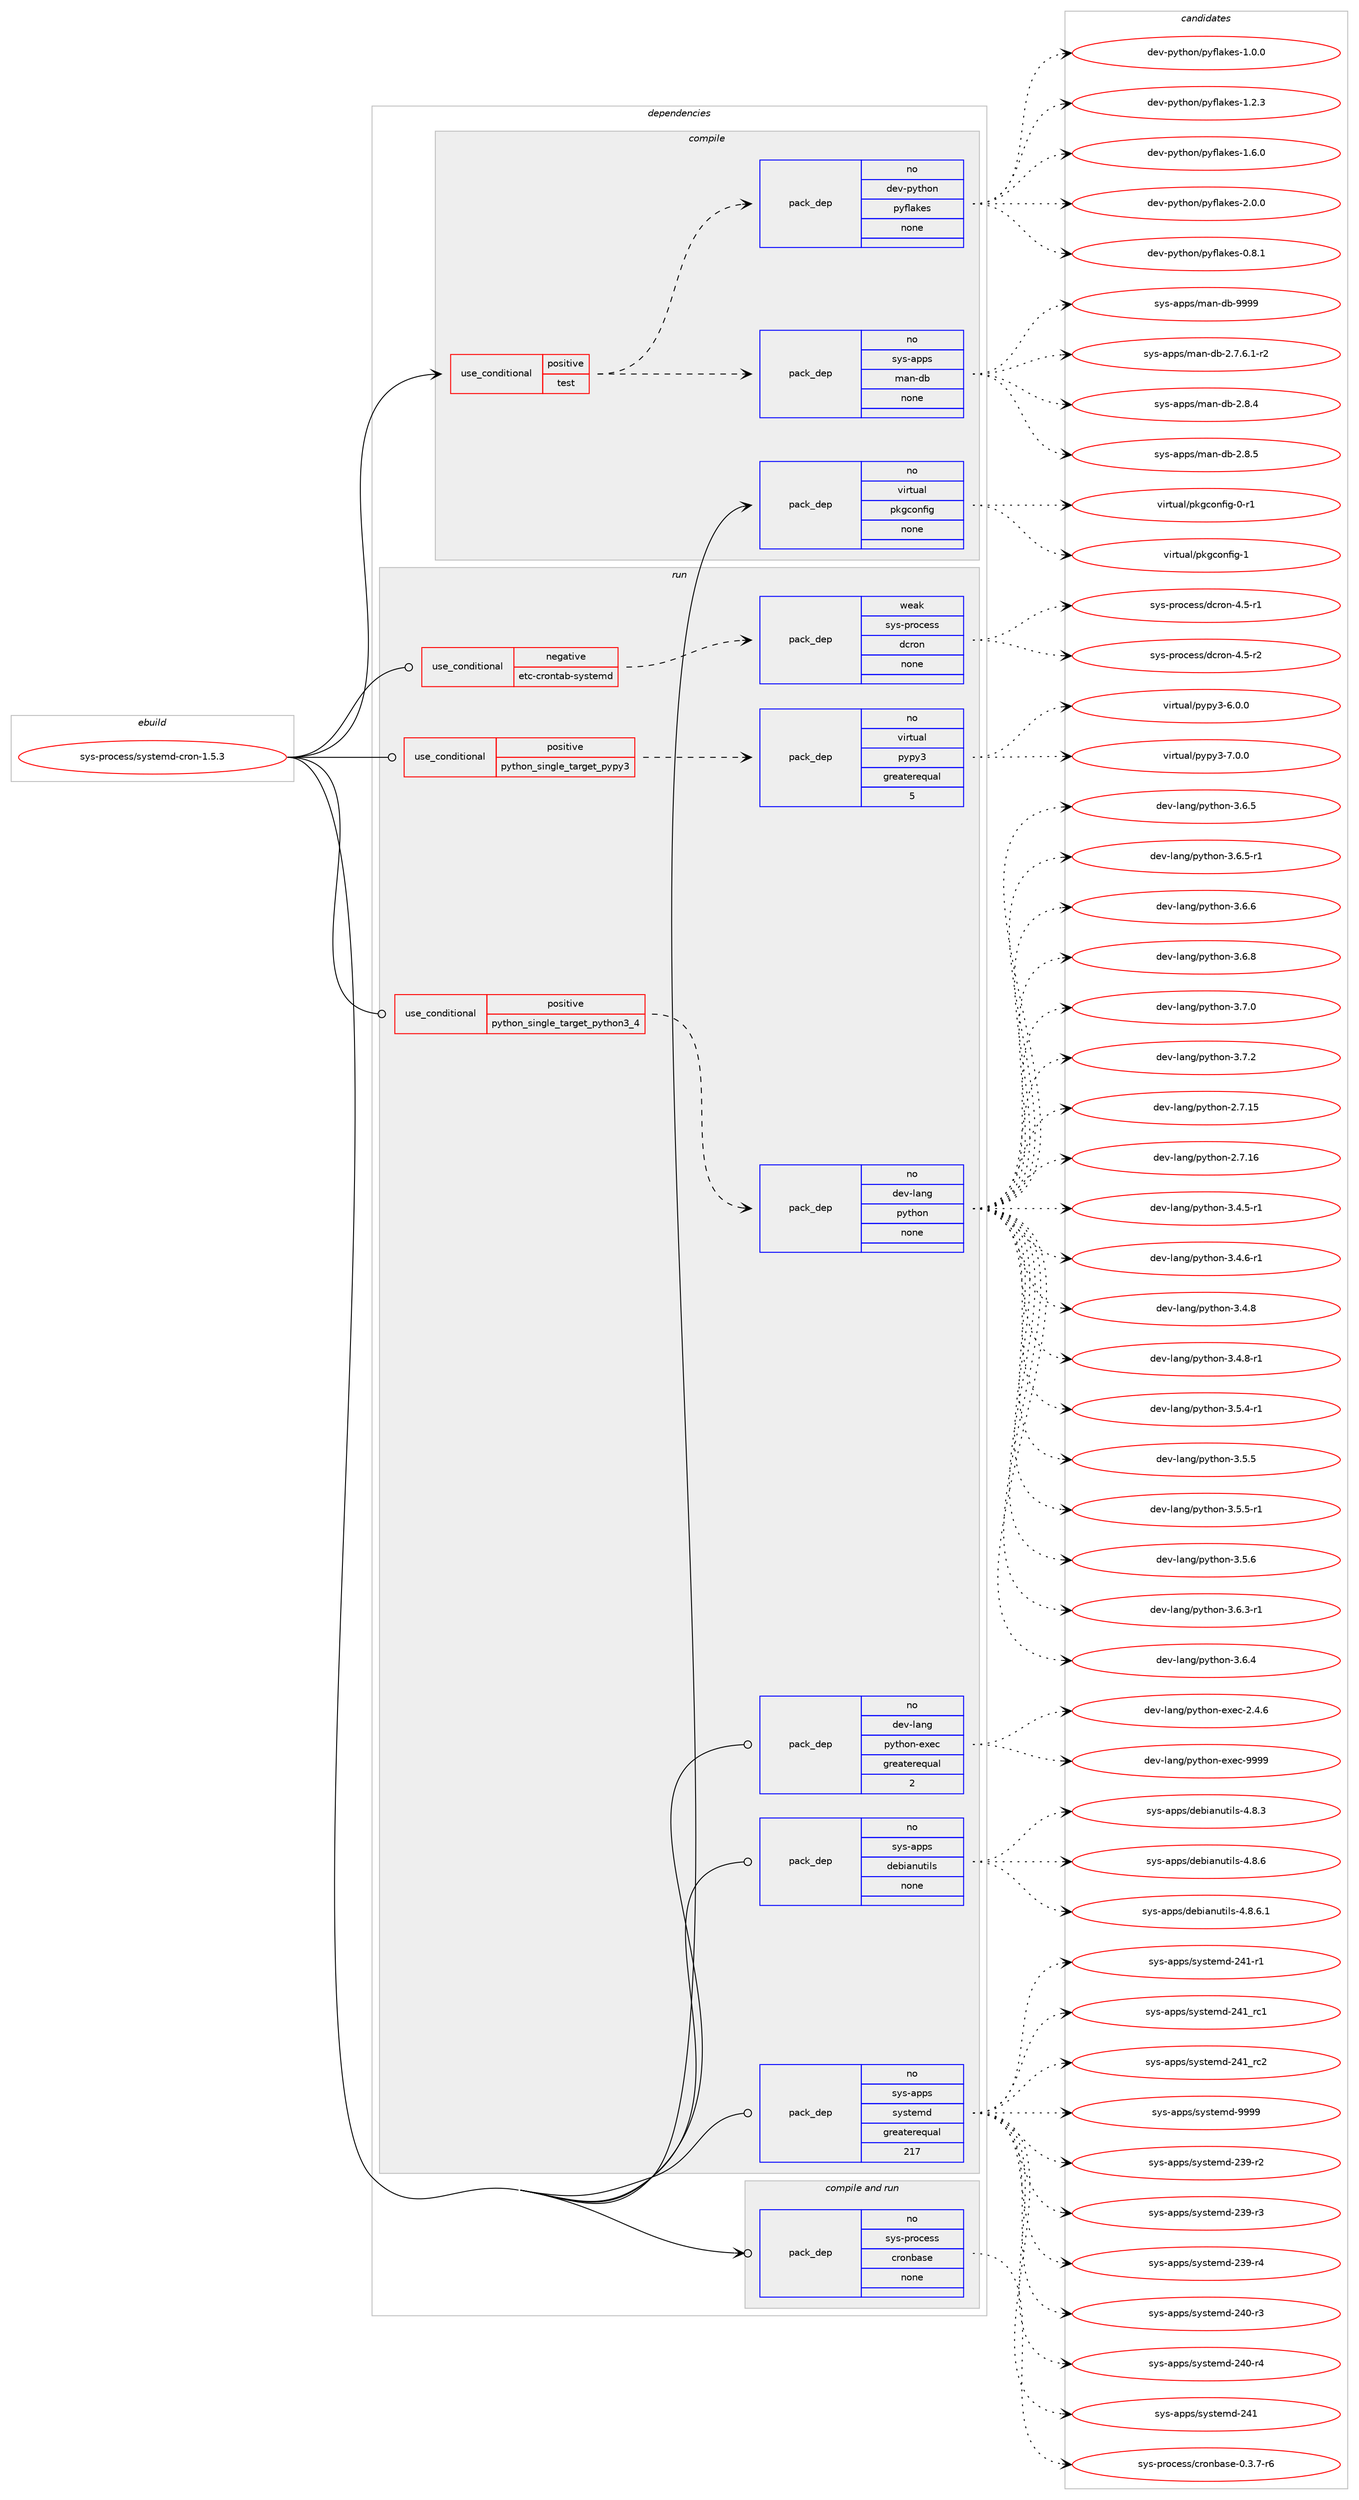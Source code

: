 digraph prolog {

# *************
# Graph options
# *************

newrank=true;
concentrate=true;
compound=true;
graph [rankdir=LR,fontname=Helvetica,fontsize=10,ranksep=1.5];#, ranksep=2.5, nodesep=0.2];
edge  [arrowhead=vee];
node  [fontname=Helvetica,fontsize=10];

# **********
# The ebuild
# **********

subgraph cluster_leftcol {
color=gray;
rank=same;
label=<<i>ebuild</i>>;
id [label="sys-process/systemd-cron-1.5.3", color=red, width=4, href="../sys-process/systemd-cron-1.5.3.svg"];
}

# ****************
# The dependencies
# ****************

subgraph cluster_midcol {
color=gray;
label=<<i>dependencies</i>>;
subgraph cluster_compile {
fillcolor="#eeeeee";
style=filled;
label=<<i>compile</i>>;
subgraph cond462552 {
dependency1740792 [label=<<TABLE BORDER="0" CELLBORDER="1" CELLSPACING="0" CELLPADDING="4"><TR><TD ROWSPAN="3" CELLPADDING="10">use_conditional</TD></TR><TR><TD>positive</TD></TR><TR><TD>test</TD></TR></TABLE>>, shape=none, color=red];
subgraph pack1249460 {
dependency1740793 [label=<<TABLE BORDER="0" CELLBORDER="1" CELLSPACING="0" CELLPADDING="4" WIDTH="220"><TR><TD ROWSPAN="6" CELLPADDING="30">pack_dep</TD></TR><TR><TD WIDTH="110">no</TD></TR><TR><TD>sys-apps</TD></TR><TR><TD>man-db</TD></TR><TR><TD>none</TD></TR><TR><TD></TD></TR></TABLE>>, shape=none, color=blue];
}
dependency1740792:e -> dependency1740793:w [weight=20,style="dashed",arrowhead="vee"];
subgraph pack1249461 {
dependency1740794 [label=<<TABLE BORDER="0" CELLBORDER="1" CELLSPACING="0" CELLPADDING="4" WIDTH="220"><TR><TD ROWSPAN="6" CELLPADDING="30">pack_dep</TD></TR><TR><TD WIDTH="110">no</TD></TR><TR><TD>dev-python</TD></TR><TR><TD>pyflakes</TD></TR><TR><TD>none</TD></TR><TR><TD></TD></TR></TABLE>>, shape=none, color=blue];
}
dependency1740792:e -> dependency1740794:w [weight=20,style="dashed",arrowhead="vee"];
}
id:e -> dependency1740792:w [weight=20,style="solid",arrowhead="vee"];
subgraph pack1249462 {
dependency1740795 [label=<<TABLE BORDER="0" CELLBORDER="1" CELLSPACING="0" CELLPADDING="4" WIDTH="220"><TR><TD ROWSPAN="6" CELLPADDING="30">pack_dep</TD></TR><TR><TD WIDTH="110">no</TD></TR><TR><TD>virtual</TD></TR><TR><TD>pkgconfig</TD></TR><TR><TD>none</TD></TR><TR><TD></TD></TR></TABLE>>, shape=none, color=blue];
}
id:e -> dependency1740795:w [weight=20,style="solid",arrowhead="vee"];
}
subgraph cluster_compileandrun {
fillcolor="#eeeeee";
style=filled;
label=<<i>compile and run</i>>;
subgraph pack1249463 {
dependency1740796 [label=<<TABLE BORDER="0" CELLBORDER="1" CELLSPACING="0" CELLPADDING="4" WIDTH="220"><TR><TD ROWSPAN="6" CELLPADDING="30">pack_dep</TD></TR><TR><TD WIDTH="110">no</TD></TR><TR><TD>sys-process</TD></TR><TR><TD>cronbase</TD></TR><TR><TD>none</TD></TR><TR><TD></TD></TR></TABLE>>, shape=none, color=blue];
}
id:e -> dependency1740796:w [weight=20,style="solid",arrowhead="odotvee"];
}
subgraph cluster_run {
fillcolor="#eeeeee";
style=filled;
label=<<i>run</i>>;
subgraph cond462553 {
dependency1740797 [label=<<TABLE BORDER="0" CELLBORDER="1" CELLSPACING="0" CELLPADDING="4"><TR><TD ROWSPAN="3" CELLPADDING="10">use_conditional</TD></TR><TR><TD>negative</TD></TR><TR><TD>etc-crontab-systemd</TD></TR></TABLE>>, shape=none, color=red];
subgraph pack1249464 {
dependency1740798 [label=<<TABLE BORDER="0" CELLBORDER="1" CELLSPACING="0" CELLPADDING="4" WIDTH="220"><TR><TD ROWSPAN="6" CELLPADDING="30">pack_dep</TD></TR><TR><TD WIDTH="110">weak</TD></TR><TR><TD>sys-process</TD></TR><TR><TD>dcron</TD></TR><TR><TD>none</TD></TR><TR><TD></TD></TR></TABLE>>, shape=none, color=blue];
}
dependency1740797:e -> dependency1740798:w [weight=20,style="dashed",arrowhead="vee"];
}
id:e -> dependency1740797:w [weight=20,style="solid",arrowhead="odot"];
subgraph cond462554 {
dependency1740799 [label=<<TABLE BORDER="0" CELLBORDER="1" CELLSPACING="0" CELLPADDING="4"><TR><TD ROWSPAN="3" CELLPADDING="10">use_conditional</TD></TR><TR><TD>positive</TD></TR><TR><TD>python_single_target_pypy3</TD></TR></TABLE>>, shape=none, color=red];
subgraph pack1249465 {
dependency1740800 [label=<<TABLE BORDER="0" CELLBORDER="1" CELLSPACING="0" CELLPADDING="4" WIDTH="220"><TR><TD ROWSPAN="6" CELLPADDING="30">pack_dep</TD></TR><TR><TD WIDTH="110">no</TD></TR><TR><TD>virtual</TD></TR><TR><TD>pypy3</TD></TR><TR><TD>greaterequal</TD></TR><TR><TD>5</TD></TR></TABLE>>, shape=none, color=blue];
}
dependency1740799:e -> dependency1740800:w [weight=20,style="dashed",arrowhead="vee"];
}
id:e -> dependency1740799:w [weight=20,style="solid",arrowhead="odot"];
subgraph cond462555 {
dependency1740801 [label=<<TABLE BORDER="0" CELLBORDER="1" CELLSPACING="0" CELLPADDING="4"><TR><TD ROWSPAN="3" CELLPADDING="10">use_conditional</TD></TR><TR><TD>positive</TD></TR><TR><TD>python_single_target_python3_4</TD></TR></TABLE>>, shape=none, color=red];
subgraph pack1249466 {
dependency1740802 [label=<<TABLE BORDER="0" CELLBORDER="1" CELLSPACING="0" CELLPADDING="4" WIDTH="220"><TR><TD ROWSPAN="6" CELLPADDING="30">pack_dep</TD></TR><TR><TD WIDTH="110">no</TD></TR><TR><TD>dev-lang</TD></TR><TR><TD>python</TD></TR><TR><TD>none</TD></TR><TR><TD></TD></TR></TABLE>>, shape=none, color=blue];
}
dependency1740801:e -> dependency1740802:w [weight=20,style="dashed",arrowhead="vee"];
}
id:e -> dependency1740801:w [weight=20,style="solid",arrowhead="odot"];
subgraph pack1249467 {
dependency1740803 [label=<<TABLE BORDER="0" CELLBORDER="1" CELLSPACING="0" CELLPADDING="4" WIDTH="220"><TR><TD ROWSPAN="6" CELLPADDING="30">pack_dep</TD></TR><TR><TD WIDTH="110">no</TD></TR><TR><TD>dev-lang</TD></TR><TR><TD>python-exec</TD></TR><TR><TD>greaterequal</TD></TR><TR><TD>2</TD></TR></TABLE>>, shape=none, color=blue];
}
id:e -> dependency1740803:w [weight=20,style="solid",arrowhead="odot"];
subgraph pack1249468 {
dependency1740804 [label=<<TABLE BORDER="0" CELLBORDER="1" CELLSPACING="0" CELLPADDING="4" WIDTH="220"><TR><TD ROWSPAN="6" CELLPADDING="30">pack_dep</TD></TR><TR><TD WIDTH="110">no</TD></TR><TR><TD>sys-apps</TD></TR><TR><TD>debianutils</TD></TR><TR><TD>none</TD></TR><TR><TD></TD></TR></TABLE>>, shape=none, color=blue];
}
id:e -> dependency1740804:w [weight=20,style="solid",arrowhead="odot"];
subgraph pack1249469 {
dependency1740805 [label=<<TABLE BORDER="0" CELLBORDER="1" CELLSPACING="0" CELLPADDING="4" WIDTH="220"><TR><TD ROWSPAN="6" CELLPADDING="30">pack_dep</TD></TR><TR><TD WIDTH="110">no</TD></TR><TR><TD>sys-apps</TD></TR><TR><TD>systemd</TD></TR><TR><TD>greaterequal</TD></TR><TR><TD>217</TD></TR></TABLE>>, shape=none, color=blue];
}
id:e -> dependency1740805:w [weight=20,style="solid",arrowhead="odot"];
}
}

# **************
# The candidates
# **************

subgraph cluster_choices {
rank=same;
color=gray;
label=<<i>candidates</i>>;

subgraph choice1249460 {
color=black;
nodesep=1;
choice11512111545971121121154710997110451009845504655465446494511450 [label="sys-apps/man-db-2.7.6.1-r2", color=red, width=4,href="../sys-apps/man-db-2.7.6.1-r2.svg"];
choice115121115459711211211547109971104510098455046564652 [label="sys-apps/man-db-2.8.4", color=red, width=4,href="../sys-apps/man-db-2.8.4.svg"];
choice115121115459711211211547109971104510098455046564653 [label="sys-apps/man-db-2.8.5", color=red, width=4,href="../sys-apps/man-db-2.8.5.svg"];
choice1151211154597112112115471099711045100984557575757 [label="sys-apps/man-db-9999", color=red, width=4,href="../sys-apps/man-db-9999.svg"];
dependency1740793:e -> choice11512111545971121121154710997110451009845504655465446494511450:w [style=dotted,weight="100"];
dependency1740793:e -> choice115121115459711211211547109971104510098455046564652:w [style=dotted,weight="100"];
dependency1740793:e -> choice115121115459711211211547109971104510098455046564653:w [style=dotted,weight="100"];
dependency1740793:e -> choice1151211154597112112115471099711045100984557575757:w [style=dotted,weight="100"];
}
subgraph choice1249461 {
color=black;
nodesep=1;
choice100101118451121211161041111104711212110210897107101115454846564649 [label="dev-python/pyflakes-0.8.1", color=red, width=4,href="../dev-python/pyflakes-0.8.1.svg"];
choice100101118451121211161041111104711212110210897107101115454946484648 [label="dev-python/pyflakes-1.0.0", color=red, width=4,href="../dev-python/pyflakes-1.0.0.svg"];
choice100101118451121211161041111104711212110210897107101115454946504651 [label="dev-python/pyflakes-1.2.3", color=red, width=4,href="../dev-python/pyflakes-1.2.3.svg"];
choice100101118451121211161041111104711212110210897107101115454946544648 [label="dev-python/pyflakes-1.6.0", color=red, width=4,href="../dev-python/pyflakes-1.6.0.svg"];
choice100101118451121211161041111104711212110210897107101115455046484648 [label="dev-python/pyflakes-2.0.0", color=red, width=4,href="../dev-python/pyflakes-2.0.0.svg"];
dependency1740794:e -> choice100101118451121211161041111104711212110210897107101115454846564649:w [style=dotted,weight="100"];
dependency1740794:e -> choice100101118451121211161041111104711212110210897107101115454946484648:w [style=dotted,weight="100"];
dependency1740794:e -> choice100101118451121211161041111104711212110210897107101115454946504651:w [style=dotted,weight="100"];
dependency1740794:e -> choice100101118451121211161041111104711212110210897107101115454946544648:w [style=dotted,weight="100"];
dependency1740794:e -> choice100101118451121211161041111104711212110210897107101115455046484648:w [style=dotted,weight="100"];
}
subgraph choice1249462 {
color=black;
nodesep=1;
choice11810511411611797108471121071039911111010210510345484511449 [label="virtual/pkgconfig-0-r1", color=red, width=4,href="../virtual/pkgconfig-0-r1.svg"];
choice1181051141161179710847112107103991111101021051034549 [label="virtual/pkgconfig-1", color=red, width=4,href="../virtual/pkgconfig-1.svg"];
dependency1740795:e -> choice11810511411611797108471121071039911111010210510345484511449:w [style=dotted,weight="100"];
dependency1740795:e -> choice1181051141161179710847112107103991111101021051034549:w [style=dotted,weight="100"];
}
subgraph choice1249463 {
color=black;
nodesep=1;
choice1151211154511211411199101115115479911411111098971151014548465146554511454 [label="sys-process/cronbase-0.3.7-r6", color=red, width=4,href="../sys-process/cronbase-0.3.7-r6.svg"];
dependency1740796:e -> choice1151211154511211411199101115115479911411111098971151014548465146554511454:w [style=dotted,weight="100"];
}
subgraph choice1249464 {
color=black;
nodesep=1;
choice11512111545112114111991011151154710099114111110455246534511449 [label="sys-process/dcron-4.5-r1", color=red, width=4,href="../sys-process/dcron-4.5-r1.svg"];
choice11512111545112114111991011151154710099114111110455246534511450 [label="sys-process/dcron-4.5-r2", color=red, width=4,href="../sys-process/dcron-4.5-r2.svg"];
dependency1740798:e -> choice11512111545112114111991011151154710099114111110455246534511449:w [style=dotted,weight="100"];
dependency1740798:e -> choice11512111545112114111991011151154710099114111110455246534511450:w [style=dotted,weight="100"];
}
subgraph choice1249465 {
color=black;
nodesep=1;
choice118105114116117971084711212111212151455446484648 [label="virtual/pypy3-6.0.0", color=red, width=4,href="../virtual/pypy3-6.0.0.svg"];
choice118105114116117971084711212111212151455546484648 [label="virtual/pypy3-7.0.0", color=red, width=4,href="../virtual/pypy3-7.0.0.svg"];
dependency1740800:e -> choice118105114116117971084711212111212151455446484648:w [style=dotted,weight="100"];
dependency1740800:e -> choice118105114116117971084711212111212151455546484648:w [style=dotted,weight="100"];
}
subgraph choice1249466 {
color=black;
nodesep=1;
choice10010111845108971101034711212111610411111045504655464953 [label="dev-lang/python-2.7.15", color=red, width=4,href="../dev-lang/python-2.7.15.svg"];
choice10010111845108971101034711212111610411111045504655464954 [label="dev-lang/python-2.7.16", color=red, width=4,href="../dev-lang/python-2.7.16.svg"];
choice1001011184510897110103471121211161041111104551465246534511449 [label="dev-lang/python-3.4.5-r1", color=red, width=4,href="../dev-lang/python-3.4.5-r1.svg"];
choice1001011184510897110103471121211161041111104551465246544511449 [label="dev-lang/python-3.4.6-r1", color=red, width=4,href="../dev-lang/python-3.4.6-r1.svg"];
choice100101118451089711010347112121116104111110455146524656 [label="dev-lang/python-3.4.8", color=red, width=4,href="../dev-lang/python-3.4.8.svg"];
choice1001011184510897110103471121211161041111104551465246564511449 [label="dev-lang/python-3.4.8-r1", color=red, width=4,href="../dev-lang/python-3.4.8-r1.svg"];
choice1001011184510897110103471121211161041111104551465346524511449 [label="dev-lang/python-3.5.4-r1", color=red, width=4,href="../dev-lang/python-3.5.4-r1.svg"];
choice100101118451089711010347112121116104111110455146534653 [label="dev-lang/python-3.5.5", color=red, width=4,href="../dev-lang/python-3.5.5.svg"];
choice1001011184510897110103471121211161041111104551465346534511449 [label="dev-lang/python-3.5.5-r1", color=red, width=4,href="../dev-lang/python-3.5.5-r1.svg"];
choice100101118451089711010347112121116104111110455146534654 [label="dev-lang/python-3.5.6", color=red, width=4,href="../dev-lang/python-3.5.6.svg"];
choice1001011184510897110103471121211161041111104551465446514511449 [label="dev-lang/python-3.6.3-r1", color=red, width=4,href="../dev-lang/python-3.6.3-r1.svg"];
choice100101118451089711010347112121116104111110455146544652 [label="dev-lang/python-3.6.4", color=red, width=4,href="../dev-lang/python-3.6.4.svg"];
choice100101118451089711010347112121116104111110455146544653 [label="dev-lang/python-3.6.5", color=red, width=4,href="../dev-lang/python-3.6.5.svg"];
choice1001011184510897110103471121211161041111104551465446534511449 [label="dev-lang/python-3.6.5-r1", color=red, width=4,href="../dev-lang/python-3.6.5-r1.svg"];
choice100101118451089711010347112121116104111110455146544654 [label="dev-lang/python-3.6.6", color=red, width=4,href="../dev-lang/python-3.6.6.svg"];
choice100101118451089711010347112121116104111110455146544656 [label="dev-lang/python-3.6.8", color=red, width=4,href="../dev-lang/python-3.6.8.svg"];
choice100101118451089711010347112121116104111110455146554648 [label="dev-lang/python-3.7.0", color=red, width=4,href="../dev-lang/python-3.7.0.svg"];
choice100101118451089711010347112121116104111110455146554650 [label="dev-lang/python-3.7.2", color=red, width=4,href="../dev-lang/python-3.7.2.svg"];
dependency1740802:e -> choice10010111845108971101034711212111610411111045504655464953:w [style=dotted,weight="100"];
dependency1740802:e -> choice10010111845108971101034711212111610411111045504655464954:w [style=dotted,weight="100"];
dependency1740802:e -> choice1001011184510897110103471121211161041111104551465246534511449:w [style=dotted,weight="100"];
dependency1740802:e -> choice1001011184510897110103471121211161041111104551465246544511449:w [style=dotted,weight="100"];
dependency1740802:e -> choice100101118451089711010347112121116104111110455146524656:w [style=dotted,weight="100"];
dependency1740802:e -> choice1001011184510897110103471121211161041111104551465246564511449:w [style=dotted,weight="100"];
dependency1740802:e -> choice1001011184510897110103471121211161041111104551465346524511449:w [style=dotted,weight="100"];
dependency1740802:e -> choice100101118451089711010347112121116104111110455146534653:w [style=dotted,weight="100"];
dependency1740802:e -> choice1001011184510897110103471121211161041111104551465346534511449:w [style=dotted,weight="100"];
dependency1740802:e -> choice100101118451089711010347112121116104111110455146534654:w [style=dotted,weight="100"];
dependency1740802:e -> choice1001011184510897110103471121211161041111104551465446514511449:w [style=dotted,weight="100"];
dependency1740802:e -> choice100101118451089711010347112121116104111110455146544652:w [style=dotted,weight="100"];
dependency1740802:e -> choice100101118451089711010347112121116104111110455146544653:w [style=dotted,weight="100"];
dependency1740802:e -> choice1001011184510897110103471121211161041111104551465446534511449:w [style=dotted,weight="100"];
dependency1740802:e -> choice100101118451089711010347112121116104111110455146544654:w [style=dotted,weight="100"];
dependency1740802:e -> choice100101118451089711010347112121116104111110455146544656:w [style=dotted,weight="100"];
dependency1740802:e -> choice100101118451089711010347112121116104111110455146554648:w [style=dotted,weight="100"];
dependency1740802:e -> choice100101118451089711010347112121116104111110455146554650:w [style=dotted,weight="100"];
}
subgraph choice1249467 {
color=black;
nodesep=1;
choice1001011184510897110103471121211161041111104510112010199455046524654 [label="dev-lang/python-exec-2.4.6", color=red, width=4,href="../dev-lang/python-exec-2.4.6.svg"];
choice10010111845108971101034711212111610411111045101120101994557575757 [label="dev-lang/python-exec-9999", color=red, width=4,href="../dev-lang/python-exec-9999.svg"];
dependency1740803:e -> choice1001011184510897110103471121211161041111104510112010199455046524654:w [style=dotted,weight="100"];
dependency1740803:e -> choice10010111845108971101034711212111610411111045101120101994557575757:w [style=dotted,weight="100"];
}
subgraph choice1249468 {
color=black;
nodesep=1;
choice1151211154597112112115471001019810597110117116105108115455246564651 [label="sys-apps/debianutils-4.8.3", color=red, width=4,href="../sys-apps/debianutils-4.8.3.svg"];
choice1151211154597112112115471001019810597110117116105108115455246564654 [label="sys-apps/debianutils-4.8.6", color=red, width=4,href="../sys-apps/debianutils-4.8.6.svg"];
choice11512111545971121121154710010198105971101171161051081154552465646544649 [label="sys-apps/debianutils-4.8.6.1", color=red, width=4,href="../sys-apps/debianutils-4.8.6.1.svg"];
dependency1740804:e -> choice1151211154597112112115471001019810597110117116105108115455246564651:w [style=dotted,weight="100"];
dependency1740804:e -> choice1151211154597112112115471001019810597110117116105108115455246564654:w [style=dotted,weight="100"];
dependency1740804:e -> choice11512111545971121121154710010198105971101171161051081154552465646544649:w [style=dotted,weight="100"];
}
subgraph choice1249469 {
color=black;
nodesep=1;
choice115121115459711211211547115121115116101109100455051574511450 [label="sys-apps/systemd-239-r2", color=red, width=4,href="../sys-apps/systemd-239-r2.svg"];
choice115121115459711211211547115121115116101109100455051574511451 [label="sys-apps/systemd-239-r3", color=red, width=4,href="../sys-apps/systemd-239-r3.svg"];
choice115121115459711211211547115121115116101109100455051574511452 [label="sys-apps/systemd-239-r4", color=red, width=4,href="../sys-apps/systemd-239-r4.svg"];
choice115121115459711211211547115121115116101109100455052484511451 [label="sys-apps/systemd-240-r3", color=red, width=4,href="../sys-apps/systemd-240-r3.svg"];
choice115121115459711211211547115121115116101109100455052484511452 [label="sys-apps/systemd-240-r4", color=red, width=4,href="../sys-apps/systemd-240-r4.svg"];
choice11512111545971121121154711512111511610110910045505249 [label="sys-apps/systemd-241", color=red, width=4,href="../sys-apps/systemd-241.svg"];
choice115121115459711211211547115121115116101109100455052494511449 [label="sys-apps/systemd-241-r1", color=red, width=4,href="../sys-apps/systemd-241-r1.svg"];
choice11512111545971121121154711512111511610110910045505249951149949 [label="sys-apps/systemd-241_rc1", color=red, width=4,href="../sys-apps/systemd-241_rc1.svg"];
choice11512111545971121121154711512111511610110910045505249951149950 [label="sys-apps/systemd-241_rc2", color=red, width=4,href="../sys-apps/systemd-241_rc2.svg"];
choice1151211154597112112115471151211151161011091004557575757 [label="sys-apps/systemd-9999", color=red, width=4,href="../sys-apps/systemd-9999.svg"];
dependency1740805:e -> choice115121115459711211211547115121115116101109100455051574511450:w [style=dotted,weight="100"];
dependency1740805:e -> choice115121115459711211211547115121115116101109100455051574511451:w [style=dotted,weight="100"];
dependency1740805:e -> choice115121115459711211211547115121115116101109100455051574511452:w [style=dotted,weight="100"];
dependency1740805:e -> choice115121115459711211211547115121115116101109100455052484511451:w [style=dotted,weight="100"];
dependency1740805:e -> choice115121115459711211211547115121115116101109100455052484511452:w [style=dotted,weight="100"];
dependency1740805:e -> choice11512111545971121121154711512111511610110910045505249:w [style=dotted,weight="100"];
dependency1740805:e -> choice115121115459711211211547115121115116101109100455052494511449:w [style=dotted,weight="100"];
dependency1740805:e -> choice11512111545971121121154711512111511610110910045505249951149949:w [style=dotted,weight="100"];
dependency1740805:e -> choice11512111545971121121154711512111511610110910045505249951149950:w [style=dotted,weight="100"];
dependency1740805:e -> choice1151211154597112112115471151211151161011091004557575757:w [style=dotted,weight="100"];
}
}

}
